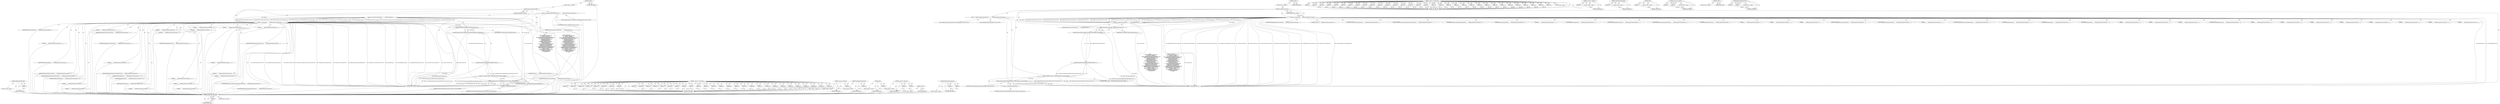 digraph "WKPageSetPageLoaderClient" {
vulnerable_131 [label=<(METHOD,WEBKIT_WEB_VIEW_BASE)>];
vulnerable_132 [label=<(PARAM,p1)>];
vulnerable_133 [label=<(BLOCK,&lt;empty&gt;,&lt;empty&gt;)>];
vulnerable_134 [label=<(METHOD_RETURN,ANY)>];
vulnerable_6 [label=<(METHOD,&lt;global&gt;)<SUB>1</SUB>>];
vulnerable_7 [label=<(BLOCK,&lt;empty&gt;,&lt;empty&gt;)<SUB>1</SUB>>];
vulnerable_8 [label=<(METHOD,attachLoaderClientToView)<SUB>1</SUB>>];
vulnerable_9 [label=<(PARAM,WebKitWebView* webView)<SUB>1</SUB>>];
vulnerable_10 [label=<(BLOCK,{
    WKPageLoaderClient wkLoaderClient = {
   ...,{
    WKPageLoaderClient wkLoaderClient = {
   ...)<SUB>2</SUB>>];
vulnerable_11 [label="<(LOCAL,WKPageLoaderClient wkLoaderClient: WKPageLoaderClient)<SUB>3</SUB>>"];
vulnerable_12 [label=<(&lt;operator&gt;.assignment,wkLoaderClient = {
        kWKPageLoaderClientC...)<SUB>3</SUB>>];
vulnerable_13 [label=<(IDENTIFIER,wkLoaderClient,wkLoaderClient = {
        kWKPageLoaderClientC...)<SUB>3</SUB>>];
vulnerable_14 [label=<(&lt;operator&gt;.arrayInitializer,{
        kWKPageLoaderClientCurrentVersion,
  ...)<SUB>3</SUB>>];
vulnerable_15 [label=<(IDENTIFIER,kWKPageLoaderClientCurrentVersion,{
        kWKPageLoaderClientCurrentVersion,
  ...)<SUB>4</SUB>>];
vulnerable_16 [label=<(IDENTIFIER,webView,{
        kWKPageLoaderClientCurrentVersion,
  ...)<SUB>5</SUB>>];
vulnerable_17 [label=<(IDENTIFIER,didStartProvisionalLoadForFrame,{
        kWKPageLoaderClientCurrentVersion,
  ...)<SUB>6</SUB>>];
vulnerable_18 [label=<(IDENTIFIER,didReceiveServerRedirectForProvisionalLoadForFrame,{
        kWKPageLoaderClientCurrentVersion,
  ...)<SUB>7</SUB>>];
vulnerable_19 [label=<(IDENTIFIER,didFailProvisionalLoadWithErrorForFrame,{
        kWKPageLoaderClientCurrentVersion,
  ...)<SUB>8</SUB>>];
vulnerable_20 [label=<(IDENTIFIER,didCommitLoadForFrame,{
        kWKPageLoaderClientCurrentVersion,
  ...)<SUB>9</SUB>>];
vulnerable_21 [label=<(LITERAL,0,{
        kWKPageLoaderClientCurrentVersion,
  ...)<SUB>10</SUB>>];
vulnerable_22 [label=<(IDENTIFIER,didFinishLoadForFrame,{
        kWKPageLoaderClientCurrentVersion,
  ...)<SUB>11</SUB>>];
vulnerable_23 [label=<(IDENTIFIER,didFailLoadWithErrorForFrame,{
        kWKPageLoaderClientCurrentVersion,
  ...)<SUB>12</SUB>>];
vulnerable_24 [label=<(IDENTIFIER,didSameDocumentNavigationForFrame,{
        kWKPageLoaderClientCurrentVersion,
  ...)<SUB>13</SUB>>];
vulnerable_25 [label=<(IDENTIFIER,didReceiveTitleForFrame,{
        kWKPageLoaderClientCurrentVersion,
  ...)<SUB>14</SUB>>];
vulnerable_26 [label=<(LITERAL,0,{
        kWKPageLoaderClientCurrentVersion,
  ...)<SUB>15</SUB>>];
vulnerable_27 [label=<(LITERAL,0,{
        kWKPageLoaderClientCurrentVersion,
  ...)<SUB>16</SUB>>];
vulnerable_28 [label=<(LITERAL,0,{
        kWKPageLoaderClientCurrentVersion,
  ...)<SUB>17</SUB>>];
vulnerable_29 [label=<(IDENTIFIER,didDisplayInsecureContentForFrame,{
        kWKPageLoaderClientCurrentVersion,
  ...)<SUB>18</SUB>>];
vulnerable_30 [label=<(IDENTIFIER,didRunInsecureContentForFrame,{
        kWKPageLoaderClientCurrentVersion,
  ...)<SUB>19</SUB>>];
vulnerable_31 [label=<(LITERAL,0,{
        kWKPageLoaderClientCurrentVersion,
  ...)<SUB>20</SUB>>];
vulnerable_32 [label=<(IDENTIFIER,didReceiveAuthenticationChallengeInFrame,{
        kWKPageLoaderClientCurrentVersion,
  ...)<SUB>21</SUB>>];
vulnerable_33 [label=<(IDENTIFIER,didChangeProgress,{
        kWKPageLoaderClientCurrentVersion,
  ...)<SUB>22</SUB>>];
vulnerable_34 [label=<(IDENTIFIER,didChangeProgress,{
        kWKPageLoaderClientCurrentVersion,
  ...)<SUB>23</SUB>>];
vulnerable_35 [label=<(IDENTIFIER,didChangeProgress,{
        kWKPageLoaderClientCurrentVersion,
  ...)<SUB>24</SUB>>];
vulnerable_36 [label=<(LITERAL,0,{
        kWKPageLoaderClientCurrentVersion,
  ...)<SUB>25</SUB>>];
vulnerable_37 [label=<(LITERAL,0,{
        kWKPageLoaderClientCurrentVersion,
  ...)<SUB>26</SUB>>];
vulnerable_38 [label=<(LITERAL,0,{
        kWKPageLoaderClientCurrentVersion,
  ...)<SUB>27</SUB>>];
vulnerable_39 [label=<(IDENTIFIER,didChangeBackForwardList,{
        kWKPageLoaderClientCurrentVersion,
  ...)<SUB>28</SUB>>];
vulnerable_40 [label=<(LITERAL,0,{
        kWKPageLoaderClientCurrentVersion,
  ...)<SUB>29</SUB>>];
vulnerable_41 [label=<(LITERAL,0,{
        kWKPageLoaderClientCurrentVersion,
  ...)<SUB>30</SUB>>];
vulnerable_42 [label=<(LITERAL,0,{
        kWKPageLoaderClientCurrentVersion,
  ...)<SUB>31</SUB>>];
vulnerable_43 [label=<(LITERAL,0,{
        kWKPageLoaderClientCurrentVersion,
  ...)<SUB>32</SUB>>];
vulnerable_44 [label=<(LITERAL,0,{
        kWKPageLoaderClientCurrentVersion,
  ...)<SUB>33</SUB>>];
vulnerable_45 [label=<(LITERAL,0,{
        kWKPageLoaderClientCurrentVersion,
  ...)<SUB>34</SUB>>];
vulnerable_46 [label=<(LITERAL,0,{
        kWKPageLoaderClientCurrentVersion,
  ...)<SUB>35</SUB>>];
vulnerable_47 [label=<(LITERAL,0,{
        kWKPageLoaderClientCurrentVersion,
  ...)<SUB>36</SUB>>];
vulnerable_48 [label="<(LOCAL,WKPageRef wkPage: WKPageRef)<SUB>38</SUB>>"];
vulnerable_49 [label=<(&lt;operator&gt;.assignment,wkPage = toAPI(webkitWebViewBaseGetPage(WEBKIT_...)<SUB>38</SUB>>];
vulnerable_50 [label=<(IDENTIFIER,wkPage,wkPage = toAPI(webkitWebViewBaseGetPage(WEBKIT_...)<SUB>38</SUB>>];
vulnerable_51 [label=<(toAPI,toAPI(webkitWebViewBaseGetPage(WEBKIT_WEB_VIEW_...)<SUB>38</SUB>>];
vulnerable_52 [label=<(webkitWebViewBaseGetPage,webkitWebViewBaseGetPage(WEBKIT_WEB_VIEW_BASE(w...)<SUB>38</SUB>>];
vulnerable_53 [label=<(WEBKIT_WEB_VIEW_BASE,WEBKIT_WEB_VIEW_BASE(webView))<SUB>38</SUB>>];
vulnerable_54 [label=<(IDENTIFIER,webView,WEBKIT_WEB_VIEW_BASE(webView))<SUB>38</SUB>>];
vulnerable_55 [label=<(WKPageSetPageLoaderClient,WKPageSetPageLoaderClient(wkPage, &amp;wkLoaderClient))<SUB>39</SUB>>];
vulnerable_56 [label=<(IDENTIFIER,wkPage,WKPageSetPageLoaderClient(wkPage, &amp;wkLoaderClient))<SUB>39</SUB>>];
vulnerable_57 [label=<(&lt;operator&gt;.addressOf,&amp;wkLoaderClient)<SUB>39</SUB>>];
vulnerable_58 [label=<(IDENTIFIER,wkLoaderClient,WKPageSetPageLoaderClient(wkPage, &amp;wkLoaderClient))<SUB>39</SUB>>];
vulnerable_59 [label=<(METHOD_RETURN,void)<SUB>1</SUB>>];
vulnerable_61 [label=<(METHOD_RETURN,ANY)<SUB>1</SUB>>];
vulnerable_87 [label=<(METHOD,&lt;operator&gt;.arrayInitializer)>];
vulnerable_88 [label=<(PARAM,p1)>];
vulnerable_89 [label=<(PARAM,p2)>];
vulnerable_90 [label=<(PARAM,p3)>];
vulnerable_91 [label=<(PARAM,p4)>];
vulnerable_92 [label=<(PARAM,p5)>];
vulnerable_93 [label=<(PARAM,p6)>];
vulnerable_94 [label=<(PARAM,p7)>];
vulnerable_95 [label=<(PARAM,p8)>];
vulnerable_96 [label=<(PARAM,p9)>];
vulnerable_97 [label=<(PARAM,p10)>];
vulnerable_98 [label=<(PARAM,p11)>];
vulnerable_99 [label=<(PARAM,p12)>];
vulnerable_100 [label=<(PARAM,p13)>];
vulnerable_101 [label=<(PARAM,p14)>];
vulnerable_102 [label=<(PARAM,p15)>];
vulnerable_103 [label=<(PARAM,p16)>];
vulnerable_104 [label=<(PARAM,p17)>];
vulnerable_105 [label=<(PARAM,p18)>];
vulnerable_106 [label=<(PARAM,p19)>];
vulnerable_107 [label=<(PARAM,p20)>];
vulnerable_108 [label=<(PARAM,p21)>];
vulnerable_109 [label=<(PARAM,p22)>];
vulnerable_110 [label=<(PARAM,p23)>];
vulnerable_111 [label=<(PARAM,p24)>];
vulnerable_112 [label=<(PARAM,p25)>];
vulnerable_113 [label=<(PARAM,p26)>];
vulnerable_114 [label=<(PARAM,p27)>];
vulnerable_115 [label=<(PARAM,p28)>];
vulnerable_116 [label=<(PARAM,p29)>];
vulnerable_117 [label=<(PARAM,p30)>];
vulnerable_118 [label=<(PARAM,p31)>];
vulnerable_119 [label=<(PARAM,p32)>];
vulnerable_120 [label=<(PARAM,p33)>];
vulnerable_121 [label=<(BLOCK,&lt;empty&gt;,&lt;empty&gt;)>];
vulnerable_122 [label=<(METHOD_RETURN,ANY)>];
vulnerable_140 [label=<(METHOD,&lt;operator&gt;.addressOf)>];
vulnerable_141 [label=<(PARAM,p1)>];
vulnerable_142 [label=<(BLOCK,&lt;empty&gt;,&lt;empty&gt;)>];
vulnerable_143 [label=<(METHOD_RETURN,ANY)>];
vulnerable_127 [label=<(METHOD,webkitWebViewBaseGetPage)>];
vulnerable_128 [label=<(PARAM,p1)>];
vulnerable_129 [label=<(BLOCK,&lt;empty&gt;,&lt;empty&gt;)>];
vulnerable_130 [label=<(METHOD_RETURN,ANY)>];
vulnerable_123 [label=<(METHOD,toAPI)>];
vulnerable_124 [label=<(PARAM,p1)>];
vulnerable_125 [label=<(BLOCK,&lt;empty&gt;,&lt;empty&gt;)>];
vulnerable_126 [label=<(METHOD_RETURN,ANY)>];
vulnerable_82 [label=<(METHOD,&lt;operator&gt;.assignment)>];
vulnerable_83 [label=<(PARAM,p1)>];
vulnerable_84 [label=<(PARAM,p2)>];
vulnerable_85 [label=<(BLOCK,&lt;empty&gt;,&lt;empty&gt;)>];
vulnerable_86 [label=<(METHOD_RETURN,ANY)>];
vulnerable_76 [label=<(METHOD,&lt;global&gt;)<SUB>1</SUB>>];
vulnerable_77 [label=<(BLOCK,&lt;empty&gt;,&lt;empty&gt;)>];
vulnerable_78 [label=<(METHOD_RETURN,ANY)>];
vulnerable_135 [label=<(METHOD,WKPageSetPageLoaderClient)>];
vulnerable_136 [label=<(PARAM,p1)>];
vulnerable_137 [label=<(PARAM,p2)>];
vulnerable_138 [label=<(BLOCK,&lt;empty&gt;,&lt;empty&gt;)>];
vulnerable_139 [label=<(METHOD_RETURN,ANY)>];
fixed_135 [label=<(METHOD,WEBKIT_WEB_VIEW_BASE)>];
fixed_136 [label=<(PARAM,p1)>];
fixed_137 [label=<(BLOCK,&lt;empty&gt;,&lt;empty&gt;)>];
fixed_138 [label=<(METHOD_RETURN,ANY)>];
fixed_6 [label=<(METHOD,&lt;global&gt;)<SUB>1</SUB>>];
fixed_7 [label=<(BLOCK,&lt;empty&gt;,&lt;empty&gt;)<SUB>1</SUB>>];
fixed_8 [label=<(METHOD,attachLoaderClientToView)<SUB>1</SUB>>];
fixed_9 [label=<(PARAM,WebKitWebView* webView)<SUB>1</SUB>>];
fixed_10 [label=<(BLOCK,{
    WKPageLoaderClient wkLoaderClient = {
   ...,{
    WKPageLoaderClient wkLoaderClient = {
   ...)<SUB>2</SUB>>];
fixed_11 [label="<(LOCAL,WKPageLoaderClient wkLoaderClient: WKPageLoaderClient)<SUB>3</SUB>>"];
fixed_12 [label=<(&lt;operator&gt;.assignment,wkLoaderClient = {
        kWKPageLoaderClientC...)<SUB>3</SUB>>];
fixed_13 [label=<(IDENTIFIER,wkLoaderClient,wkLoaderClient = {
        kWKPageLoaderClientC...)<SUB>3</SUB>>];
fixed_14 [label=<(&lt;operator&gt;.arrayInitializer,{
        kWKPageLoaderClientCurrentVersion,
  ...)<SUB>3</SUB>>];
fixed_15 [label=<(IDENTIFIER,kWKPageLoaderClientCurrentVersion,{
        kWKPageLoaderClientCurrentVersion,
  ...)<SUB>4</SUB>>];
fixed_16 [label=<(IDENTIFIER,webView,{
        kWKPageLoaderClientCurrentVersion,
  ...)<SUB>5</SUB>>];
fixed_17 [label=<(IDENTIFIER,didStartProvisionalLoadForFrame,{
        kWKPageLoaderClientCurrentVersion,
  ...)<SUB>6</SUB>>];
fixed_18 [label=<(IDENTIFIER,didReceiveServerRedirectForProvisionalLoadForFrame,{
        kWKPageLoaderClientCurrentVersion,
  ...)<SUB>7</SUB>>];
fixed_19 [label=<(IDENTIFIER,didFailProvisionalLoadWithErrorForFrame,{
        kWKPageLoaderClientCurrentVersion,
  ...)<SUB>8</SUB>>];
fixed_20 [label=<(IDENTIFIER,didCommitLoadForFrame,{
        kWKPageLoaderClientCurrentVersion,
  ...)<SUB>9</SUB>>];
fixed_21 [label=<(LITERAL,0,{
        kWKPageLoaderClientCurrentVersion,
  ...)<SUB>10</SUB>>];
fixed_22 [label=<(IDENTIFIER,didFinishLoadForFrame,{
        kWKPageLoaderClientCurrentVersion,
  ...)<SUB>11</SUB>>];
fixed_23 [label=<(IDENTIFIER,didFailLoadWithErrorForFrame,{
        kWKPageLoaderClientCurrentVersion,
  ...)<SUB>12</SUB>>];
fixed_24 [label=<(IDENTIFIER,didSameDocumentNavigationForFrame,{
        kWKPageLoaderClientCurrentVersion,
  ...)<SUB>13</SUB>>];
fixed_25 [label=<(IDENTIFIER,didReceiveTitleForFrame,{
        kWKPageLoaderClientCurrentVersion,
  ...)<SUB>14</SUB>>];
fixed_26 [label=<(LITERAL,0,{
        kWKPageLoaderClientCurrentVersion,
  ...)<SUB>15</SUB>>];
fixed_27 [label=<(LITERAL,0,{
        kWKPageLoaderClientCurrentVersion,
  ...)<SUB>16</SUB>>];
fixed_28 [label=<(LITERAL,0,{
        kWKPageLoaderClientCurrentVersion,
  ...)<SUB>17</SUB>>];
fixed_29 [label=<(IDENTIFIER,didDisplayInsecureContentForFrame,{
        kWKPageLoaderClientCurrentVersion,
  ...)<SUB>18</SUB>>];
fixed_30 [label=<(IDENTIFIER,didRunInsecureContentForFrame,{
        kWKPageLoaderClientCurrentVersion,
  ...)<SUB>19</SUB>>];
fixed_31 [label=<(LITERAL,0,{
        kWKPageLoaderClientCurrentVersion,
  ...)<SUB>20</SUB>>];
fixed_32 [label=<(IDENTIFIER,didReceiveAuthenticationChallengeInFrame,{
        kWKPageLoaderClientCurrentVersion,
  ...)<SUB>21</SUB>>];
fixed_33 [label=<(IDENTIFIER,didChangeProgress,{
        kWKPageLoaderClientCurrentVersion,
  ...)<SUB>22</SUB>>];
fixed_34 [label=<(IDENTIFIER,didChangeProgress,{
        kWKPageLoaderClientCurrentVersion,
  ...)<SUB>23</SUB>>];
fixed_35 [label=<(IDENTIFIER,didChangeProgress,{
        kWKPageLoaderClientCurrentVersion,
  ...)<SUB>24</SUB>>];
fixed_36 [label=<(LITERAL,0,{
        kWKPageLoaderClientCurrentVersion,
  ...)<SUB>25</SUB>>];
fixed_37 [label=<(LITERAL,0,{
        kWKPageLoaderClientCurrentVersion,
  ...)<SUB>26</SUB>>];
fixed_38 [label=<(LITERAL,0,{
        kWKPageLoaderClientCurrentVersion,
  ...)<SUB>27</SUB>>];
fixed_39 [label=<(IDENTIFIER,didChangeBackForwardList,{
        kWKPageLoaderClientCurrentVersion,
  ...)<SUB>28</SUB>>];
fixed_40 [label=<(LITERAL,0,{
        kWKPageLoaderClientCurrentVersion,
  ...)<SUB>29</SUB>>];
fixed_41 [label=<(LITERAL,0,{
        kWKPageLoaderClientCurrentVersion,
  ...)<SUB>30</SUB>>];
fixed_42 [label=<(LITERAL,0,{
        kWKPageLoaderClientCurrentVersion,
  ...)<SUB>31</SUB>>];
fixed_43 [label=<(LITERAL,0,{
        kWKPageLoaderClientCurrentVersion,
  ...)<SUB>32</SUB>>];
fixed_44 [label=<(LITERAL,0,{
        kWKPageLoaderClientCurrentVersion,
  ...)<SUB>33</SUB>>];
fixed_45 [label=<(LITERAL,0,{
        kWKPageLoaderClientCurrentVersion,
  ...)<SUB>34</SUB>>];
fixed_46 [label=<(LITERAL,0,{
        kWKPageLoaderClientCurrentVersion,
  ...)<SUB>35</SUB>>];
fixed_47 [label=<(LITERAL,0,{
        kWKPageLoaderClientCurrentVersion,
  ...)<SUB>36</SUB>>];
fixed_48 [label=<(LITERAL,0,{
        kWKPageLoaderClientCurrentVersion,
  ...)<SUB>37</SUB>>];
fixed_49 [label=<(LITERAL,0,{
        kWKPageLoaderClientCurrentVersion,
  ...)<SUB>38</SUB>>];
fixed_50 [label="<(LOCAL,WKPageRef wkPage: WKPageRef)<SUB>40</SUB>>"];
fixed_51 [label=<(&lt;operator&gt;.assignment,wkPage = toAPI(webkitWebViewBaseGetPage(WEBKIT_...)<SUB>40</SUB>>];
fixed_52 [label=<(IDENTIFIER,wkPage,wkPage = toAPI(webkitWebViewBaseGetPage(WEBKIT_...)<SUB>40</SUB>>];
fixed_53 [label=<(toAPI,toAPI(webkitWebViewBaseGetPage(WEBKIT_WEB_VIEW_...)<SUB>40</SUB>>];
fixed_54 [label=<(webkitWebViewBaseGetPage,webkitWebViewBaseGetPage(WEBKIT_WEB_VIEW_BASE(w...)<SUB>40</SUB>>];
fixed_55 [label=<(WEBKIT_WEB_VIEW_BASE,WEBKIT_WEB_VIEW_BASE(webView))<SUB>40</SUB>>];
fixed_56 [label=<(IDENTIFIER,webView,WEBKIT_WEB_VIEW_BASE(webView))<SUB>40</SUB>>];
fixed_57 [label=<(WKPageSetPageLoaderClient,WKPageSetPageLoaderClient(wkPage, &amp;wkLoaderClient))<SUB>41</SUB>>];
fixed_58 [label=<(IDENTIFIER,wkPage,WKPageSetPageLoaderClient(wkPage, &amp;wkLoaderClient))<SUB>41</SUB>>];
fixed_59 [label=<(&lt;operator&gt;.addressOf,&amp;wkLoaderClient)<SUB>41</SUB>>];
fixed_60 [label=<(IDENTIFIER,wkLoaderClient,WKPageSetPageLoaderClient(wkPage, &amp;wkLoaderClient))<SUB>41</SUB>>];
fixed_61 [label=<(METHOD_RETURN,void)<SUB>1</SUB>>];
fixed_63 [label=<(METHOD_RETURN,ANY)<SUB>1</SUB>>];
fixed_89 [label=<(METHOD,&lt;operator&gt;.arrayInitializer)>];
fixed_90 [label=<(PARAM,p1)>];
fixed_91 [label=<(PARAM,p2)>];
fixed_92 [label=<(PARAM,p3)>];
fixed_93 [label=<(PARAM,p4)>];
fixed_94 [label=<(PARAM,p5)>];
fixed_95 [label=<(PARAM,p6)>];
fixed_96 [label=<(PARAM,p7)>];
fixed_97 [label=<(PARAM,p8)>];
fixed_98 [label=<(PARAM,p9)>];
fixed_99 [label=<(PARAM,p10)>];
fixed_100 [label=<(PARAM,p11)>];
fixed_101 [label=<(PARAM,p12)>];
fixed_102 [label=<(PARAM,p13)>];
fixed_103 [label=<(PARAM,p14)>];
fixed_104 [label=<(PARAM,p15)>];
fixed_105 [label=<(PARAM,p16)>];
fixed_106 [label=<(PARAM,p17)>];
fixed_107 [label=<(PARAM,p18)>];
fixed_108 [label=<(PARAM,p19)>];
fixed_109 [label=<(PARAM,p20)>];
fixed_110 [label=<(PARAM,p21)>];
fixed_111 [label=<(PARAM,p22)>];
fixed_112 [label=<(PARAM,p23)>];
fixed_113 [label=<(PARAM,p24)>];
fixed_114 [label=<(PARAM,p25)>];
fixed_115 [label=<(PARAM,p26)>];
fixed_116 [label=<(PARAM,p27)>];
fixed_117 [label=<(PARAM,p28)>];
fixed_118 [label=<(PARAM,p29)>];
fixed_119 [label=<(PARAM,p30)>];
fixed_120 [label=<(PARAM,p31)>];
fixed_121 [label=<(PARAM,p32)>];
fixed_122 [label=<(PARAM,p33)>];
fixed_123 [label=<(PARAM,p34)>];
fixed_124 [label=<(PARAM,p35)>];
fixed_125 [label=<(BLOCK,&lt;empty&gt;,&lt;empty&gt;)>];
fixed_126 [label=<(METHOD_RETURN,ANY)>];
fixed_144 [label=<(METHOD,&lt;operator&gt;.addressOf)>];
fixed_145 [label=<(PARAM,p1)>];
fixed_146 [label=<(BLOCK,&lt;empty&gt;,&lt;empty&gt;)>];
fixed_147 [label=<(METHOD_RETURN,ANY)>];
fixed_131 [label=<(METHOD,webkitWebViewBaseGetPage)>];
fixed_132 [label=<(PARAM,p1)>];
fixed_133 [label=<(BLOCK,&lt;empty&gt;,&lt;empty&gt;)>];
fixed_134 [label=<(METHOD_RETURN,ANY)>];
fixed_127 [label=<(METHOD,toAPI)>];
fixed_128 [label=<(PARAM,p1)>];
fixed_129 [label=<(BLOCK,&lt;empty&gt;,&lt;empty&gt;)>];
fixed_130 [label=<(METHOD_RETURN,ANY)>];
fixed_84 [label=<(METHOD,&lt;operator&gt;.assignment)>];
fixed_85 [label=<(PARAM,p1)>];
fixed_86 [label=<(PARAM,p2)>];
fixed_87 [label=<(BLOCK,&lt;empty&gt;,&lt;empty&gt;)>];
fixed_88 [label=<(METHOD_RETURN,ANY)>];
fixed_78 [label=<(METHOD,&lt;global&gt;)<SUB>1</SUB>>];
fixed_79 [label=<(BLOCK,&lt;empty&gt;,&lt;empty&gt;)>];
fixed_80 [label=<(METHOD_RETURN,ANY)>];
fixed_139 [label=<(METHOD,WKPageSetPageLoaderClient)>];
fixed_140 [label=<(PARAM,p1)>];
fixed_141 [label=<(PARAM,p2)>];
fixed_142 [label=<(BLOCK,&lt;empty&gt;,&lt;empty&gt;)>];
fixed_143 [label=<(METHOD_RETURN,ANY)>];
vulnerable_131 -> vulnerable_132  [key=0, label="AST: "];
vulnerable_131 -> vulnerable_132  [key=1, label="DDG: "];
vulnerable_131 -> vulnerable_133  [key=0, label="AST: "];
vulnerable_131 -> vulnerable_134  [key=0, label="AST: "];
vulnerable_131 -> vulnerable_134  [key=1, label="CFG: "];
vulnerable_132 -> vulnerable_134  [key=0, label="DDG: p1"];
vulnerable_6 -> vulnerable_7  [key=0, label="AST: "];
vulnerable_6 -> vulnerable_61  [key=0, label="AST: "];
vulnerable_6 -> vulnerable_61  [key=1, label="CFG: "];
vulnerable_7 -> vulnerable_8  [key=0, label="AST: "];
vulnerable_8 -> vulnerable_9  [key=0, label="AST: "];
vulnerable_8 -> vulnerable_9  [key=1, label="DDG: "];
vulnerable_8 -> vulnerable_10  [key=0, label="AST: "];
vulnerable_8 -> vulnerable_59  [key=0, label="AST: "];
vulnerable_8 -> vulnerable_14  [key=0, label="CFG: "];
vulnerable_8 -> vulnerable_14  [key=1, label="DDG: "];
vulnerable_8 -> vulnerable_55  [key=0, label="DDG: "];
vulnerable_8 -> vulnerable_53  [key=0, label="DDG: "];
vulnerable_9 -> vulnerable_14  [key=0, label="DDG: webView"];
vulnerable_10 -> vulnerable_11  [key=0, label="AST: "];
vulnerable_10 -> vulnerable_12  [key=0, label="AST: "];
vulnerable_10 -> vulnerable_48  [key=0, label="AST: "];
vulnerable_10 -> vulnerable_49  [key=0, label="AST: "];
vulnerable_10 -> vulnerable_55  [key=0, label="AST: "];
vulnerable_12 -> vulnerable_13  [key=0, label="AST: "];
vulnerable_12 -> vulnerable_14  [key=0, label="AST: "];
vulnerable_12 -> vulnerable_53  [key=0, label="CFG: "];
vulnerable_12 -> vulnerable_59  [key=0, label="DDG: wkLoaderClient"];
vulnerable_12 -> vulnerable_59  [key=1, label="DDG: {
        kWKPageLoaderClientCurrentVersion,
        webView, // clientInfo
        didStartProvisionalLoadForFrame,
        didReceiveServerRedirectForProvisionalLoadForFrame,
        didFailProvisionalLoadWithErrorForFrame,
        didCommitLoadForFrame,
        0, // didFinishDocumentLoadForFrame
        didFinishLoadForFrame,
        didFailLoadWithErrorForFrame,
        didSameDocumentNavigationForFrame,
        didReceiveTitleForFrame,
        0, // didFirstLayoutForFrame
        0, // didFirstVisuallyNonEmptyLayoutForFrame
        0, // didRemoveFrameFromHierarchy
        didDisplayInsecureContentForFrame,
        didRunInsecureContentForFrame,
        0, // canAuthenticateAgainstProtectionSpaceInFrame
        didReceiveAuthenticationChallengeInFrame,
        didChangeProgress, // didStartProgress
        didChangeProgress,
        didChangeProgress, // didFinishProgress
        0, // didBecomeUnresponsive
        0, // didBecomeResponsive
        0, // processDidCrash
      ..."];
vulnerable_12 -> vulnerable_59  [key=2, label="DDG: wkLoaderClient = {
        kWKPageLoaderClientCurrentVersion,
        webView, // clientInfo
        didStartProvisionalLoadForFrame,
        didReceiveServerRedirectForProvisionalLoadForFrame,
        didFailProvisionalLoadWithErrorForFrame,
        didCommitLoadForFrame,
        0, // didFinishDocumentLoadForFrame
        didFinishLoadForFrame,
        didFailLoadWithErrorForFrame,
        didSameDocumentNavigationForFrame,
        didReceiveTitleForFrame,
        0, // didFirstLayoutForFrame
        0, // didFirstVisuallyNonEmptyLayoutForFrame
        0, // didRemoveFrameFromHierarchy
        didDisplayInsecureContentForFrame,
        didRunInsecureContentForFrame,
        0, // canAuthenticateAgainstProtectionSpaceInFrame
        didReceiveAuthenticationChallengeInFrame,
        didChangeProgress, // didStartProgress
        didChangeProgress,
        didChangeProgress, // didFinishProgress
        0, // didBecomeUnresponsive
        0, // didBecomeResponsive
        0, // proce..."];
vulnerable_12 -> vulnerable_55  [key=0, label="DDG: wkLoaderClient"];
vulnerable_14 -> vulnerable_15  [key=0, label="AST: "];
vulnerable_14 -> vulnerable_16  [key=0, label="AST: "];
vulnerable_14 -> vulnerable_17  [key=0, label="AST: "];
vulnerable_14 -> vulnerable_18  [key=0, label="AST: "];
vulnerable_14 -> vulnerable_19  [key=0, label="AST: "];
vulnerable_14 -> vulnerable_20  [key=0, label="AST: "];
vulnerable_14 -> vulnerable_21  [key=0, label="AST: "];
vulnerable_14 -> vulnerable_22  [key=0, label="AST: "];
vulnerable_14 -> vulnerable_23  [key=0, label="AST: "];
vulnerable_14 -> vulnerable_24  [key=0, label="AST: "];
vulnerable_14 -> vulnerable_25  [key=0, label="AST: "];
vulnerable_14 -> vulnerable_26  [key=0, label="AST: "];
vulnerable_14 -> vulnerable_27  [key=0, label="AST: "];
vulnerable_14 -> vulnerable_28  [key=0, label="AST: "];
vulnerable_14 -> vulnerable_29  [key=0, label="AST: "];
vulnerable_14 -> vulnerable_30  [key=0, label="AST: "];
vulnerable_14 -> vulnerable_31  [key=0, label="AST: "];
vulnerable_14 -> vulnerable_32  [key=0, label="AST: "];
vulnerable_14 -> vulnerable_33  [key=0, label="AST: "];
vulnerable_14 -> vulnerable_34  [key=0, label="AST: "];
vulnerable_14 -> vulnerable_35  [key=0, label="AST: "];
vulnerable_14 -> vulnerable_36  [key=0, label="AST: "];
vulnerable_14 -> vulnerable_37  [key=0, label="AST: "];
vulnerable_14 -> vulnerable_38  [key=0, label="AST: "];
vulnerable_14 -> vulnerable_39  [key=0, label="AST: "];
vulnerable_14 -> vulnerable_40  [key=0, label="AST: "];
vulnerable_14 -> vulnerable_41  [key=0, label="AST: "];
vulnerable_14 -> vulnerable_42  [key=0, label="AST: "];
vulnerable_14 -> vulnerable_43  [key=0, label="AST: "];
vulnerable_14 -> vulnerable_44  [key=0, label="AST: "];
vulnerable_14 -> vulnerable_45  [key=0, label="AST: "];
vulnerable_14 -> vulnerable_46  [key=0, label="AST: "];
vulnerable_14 -> vulnerable_47  [key=0, label="AST: "];
vulnerable_14 -> vulnerable_12  [key=0, label="CFG: "];
vulnerable_14 -> vulnerable_12  [key=1, label="DDG: didStartProvisionalLoadForFrame"];
vulnerable_14 -> vulnerable_12  [key=2, label="DDG: didCommitLoadForFrame"];
vulnerable_14 -> vulnerable_12  [key=3, label="DDG: 0"];
vulnerable_14 -> vulnerable_12  [key=4, label="DDG: didChangeBackForwardList"];
vulnerable_14 -> vulnerable_12  [key=5, label="DDG: kWKPageLoaderClientCurrentVersion"];
vulnerable_14 -> vulnerable_12  [key=6, label="DDG: didReceiveServerRedirectForProvisionalLoadForFrame"];
vulnerable_14 -> vulnerable_12  [key=7, label="DDG: didFailLoadWithErrorForFrame"];
vulnerable_14 -> vulnerable_12  [key=8, label="DDG: didChangeProgress"];
vulnerable_14 -> vulnerable_12  [key=9, label="DDG: didRunInsecureContentForFrame"];
vulnerable_14 -> vulnerable_12  [key=10, label="DDG: didFinishLoadForFrame"];
vulnerable_14 -> vulnerable_12  [key=11, label="DDG: webView"];
vulnerable_14 -> vulnerable_12  [key=12, label="DDG: didFailProvisionalLoadWithErrorForFrame"];
vulnerable_14 -> vulnerable_12  [key=13, label="DDG: didSameDocumentNavigationForFrame"];
vulnerable_14 -> vulnerable_12  [key=14, label="DDG: didReceiveAuthenticationChallengeInFrame"];
vulnerable_14 -> vulnerable_12  [key=15, label="DDG: didReceiveTitleForFrame"];
vulnerable_14 -> vulnerable_12  [key=16, label="DDG: didDisplayInsecureContentForFrame"];
vulnerable_14 -> vulnerable_59  [key=0, label="DDG: kWKPageLoaderClientCurrentVersion"];
vulnerable_14 -> vulnerable_59  [key=1, label="DDG: didStartProvisionalLoadForFrame"];
vulnerable_14 -> vulnerable_59  [key=2, label="DDG: didReceiveServerRedirectForProvisionalLoadForFrame"];
vulnerable_14 -> vulnerable_59  [key=3, label="DDG: didFailProvisionalLoadWithErrorForFrame"];
vulnerable_14 -> vulnerable_59  [key=4, label="DDG: didCommitLoadForFrame"];
vulnerable_14 -> vulnerable_59  [key=5, label="DDG: didFinishLoadForFrame"];
vulnerable_14 -> vulnerable_59  [key=6, label="DDG: didFailLoadWithErrorForFrame"];
vulnerable_14 -> vulnerable_59  [key=7, label="DDG: didSameDocumentNavigationForFrame"];
vulnerable_14 -> vulnerable_59  [key=8, label="DDG: didReceiveTitleForFrame"];
vulnerable_14 -> vulnerable_59  [key=9, label="DDG: didDisplayInsecureContentForFrame"];
vulnerable_14 -> vulnerable_59  [key=10, label="DDG: didRunInsecureContentForFrame"];
vulnerable_14 -> vulnerable_59  [key=11, label="DDG: didReceiveAuthenticationChallengeInFrame"];
vulnerable_14 -> vulnerable_59  [key=12, label="DDG: didChangeProgress"];
vulnerable_14 -> vulnerable_59  [key=13, label="DDG: didChangeBackForwardList"];
vulnerable_14 -> vulnerable_53  [key=0, label="DDG: webView"];
vulnerable_49 -> vulnerable_50  [key=0, label="AST: "];
vulnerable_49 -> vulnerable_51  [key=0, label="AST: "];
vulnerable_49 -> vulnerable_57  [key=0, label="CFG: "];
vulnerable_49 -> vulnerable_59  [key=0, label="DDG: toAPI(webkitWebViewBaseGetPage(WEBKIT_WEB_VIEW_BASE(webView)))"];
vulnerable_49 -> vulnerable_59  [key=1, label="DDG: wkPage = toAPI(webkitWebViewBaseGetPage(WEBKIT_WEB_VIEW_BASE(webView)))"];
vulnerable_49 -> vulnerable_55  [key=0, label="DDG: wkPage"];
vulnerable_51 -> vulnerable_52  [key=0, label="AST: "];
vulnerable_51 -> vulnerable_49  [key=0, label="CFG: "];
vulnerable_51 -> vulnerable_49  [key=1, label="DDG: webkitWebViewBaseGetPage(WEBKIT_WEB_VIEW_BASE(webView))"];
vulnerable_51 -> vulnerable_59  [key=0, label="DDG: webkitWebViewBaseGetPage(WEBKIT_WEB_VIEW_BASE(webView))"];
vulnerable_52 -> vulnerable_53  [key=0, label="AST: "];
vulnerable_52 -> vulnerable_51  [key=0, label="CFG: "];
vulnerable_52 -> vulnerable_51  [key=1, label="DDG: WEBKIT_WEB_VIEW_BASE(webView)"];
vulnerable_52 -> vulnerable_59  [key=0, label="DDG: WEBKIT_WEB_VIEW_BASE(webView)"];
vulnerable_53 -> vulnerable_54  [key=0, label="AST: "];
vulnerable_53 -> vulnerable_52  [key=0, label="CFG: "];
vulnerable_53 -> vulnerable_52  [key=1, label="DDG: webView"];
vulnerable_53 -> vulnerable_59  [key=0, label="DDG: webView"];
vulnerable_55 -> vulnerable_56  [key=0, label="AST: "];
vulnerable_55 -> vulnerable_57  [key=0, label="AST: "];
vulnerable_55 -> vulnerable_59  [key=0, label="CFG: "];
vulnerable_55 -> vulnerable_59  [key=1, label="DDG: wkPage"];
vulnerable_55 -> vulnerable_59  [key=2, label="DDG: &amp;wkLoaderClient"];
vulnerable_55 -> vulnerable_59  [key=3, label="DDG: WKPageSetPageLoaderClient(wkPage, &amp;wkLoaderClient)"];
vulnerable_57 -> vulnerable_58  [key=0, label="AST: "];
vulnerable_57 -> vulnerable_55  [key=0, label="CFG: "];
vulnerable_87 -> vulnerable_88  [key=0, label="AST: "];
vulnerable_87 -> vulnerable_88  [key=1, label="DDG: "];
vulnerable_87 -> vulnerable_121  [key=0, label="AST: "];
vulnerable_87 -> vulnerable_89  [key=0, label="AST: "];
vulnerable_87 -> vulnerable_89  [key=1, label="DDG: "];
vulnerable_87 -> vulnerable_122  [key=0, label="AST: "];
vulnerable_87 -> vulnerable_122  [key=1, label="CFG: "];
vulnerable_87 -> vulnerable_90  [key=0, label="AST: "];
vulnerable_87 -> vulnerable_90  [key=1, label="DDG: "];
vulnerable_87 -> vulnerable_91  [key=0, label="AST: "];
vulnerable_87 -> vulnerable_91  [key=1, label="DDG: "];
vulnerable_87 -> vulnerable_92  [key=0, label="AST: "];
vulnerable_87 -> vulnerable_92  [key=1, label="DDG: "];
vulnerable_87 -> vulnerable_93  [key=0, label="AST: "];
vulnerable_87 -> vulnerable_93  [key=1, label="DDG: "];
vulnerable_87 -> vulnerable_94  [key=0, label="AST: "];
vulnerable_87 -> vulnerable_94  [key=1, label="DDG: "];
vulnerable_87 -> vulnerable_95  [key=0, label="AST: "];
vulnerable_87 -> vulnerable_95  [key=1, label="DDG: "];
vulnerable_87 -> vulnerable_96  [key=0, label="AST: "];
vulnerable_87 -> vulnerable_96  [key=1, label="DDG: "];
vulnerable_87 -> vulnerable_97  [key=0, label="AST: "];
vulnerable_87 -> vulnerable_97  [key=1, label="DDG: "];
vulnerable_87 -> vulnerable_98  [key=0, label="AST: "];
vulnerable_87 -> vulnerable_98  [key=1, label="DDG: "];
vulnerable_87 -> vulnerable_99  [key=0, label="AST: "];
vulnerable_87 -> vulnerable_99  [key=1, label="DDG: "];
vulnerable_87 -> vulnerable_100  [key=0, label="AST: "];
vulnerable_87 -> vulnerable_100  [key=1, label="DDG: "];
vulnerable_87 -> vulnerable_101  [key=0, label="AST: "];
vulnerable_87 -> vulnerable_101  [key=1, label="DDG: "];
vulnerable_87 -> vulnerable_102  [key=0, label="AST: "];
vulnerable_87 -> vulnerable_102  [key=1, label="DDG: "];
vulnerable_87 -> vulnerable_103  [key=0, label="AST: "];
vulnerable_87 -> vulnerable_103  [key=1, label="DDG: "];
vulnerable_87 -> vulnerable_104  [key=0, label="AST: "];
vulnerable_87 -> vulnerable_104  [key=1, label="DDG: "];
vulnerable_87 -> vulnerable_105  [key=0, label="AST: "];
vulnerable_87 -> vulnerable_105  [key=1, label="DDG: "];
vulnerable_87 -> vulnerable_106  [key=0, label="AST: "];
vulnerable_87 -> vulnerable_106  [key=1, label="DDG: "];
vulnerable_87 -> vulnerable_107  [key=0, label="AST: "];
vulnerable_87 -> vulnerable_107  [key=1, label="DDG: "];
vulnerable_87 -> vulnerable_108  [key=0, label="AST: "];
vulnerable_87 -> vulnerable_108  [key=1, label="DDG: "];
vulnerable_87 -> vulnerable_109  [key=0, label="AST: "];
vulnerable_87 -> vulnerable_109  [key=1, label="DDG: "];
vulnerable_87 -> vulnerable_110  [key=0, label="AST: "];
vulnerable_87 -> vulnerable_110  [key=1, label="DDG: "];
vulnerable_87 -> vulnerable_111  [key=0, label="AST: "];
vulnerable_87 -> vulnerable_111  [key=1, label="DDG: "];
vulnerable_87 -> vulnerable_112  [key=0, label="AST: "];
vulnerable_87 -> vulnerable_112  [key=1, label="DDG: "];
vulnerable_87 -> vulnerable_113  [key=0, label="AST: "];
vulnerable_87 -> vulnerable_113  [key=1, label="DDG: "];
vulnerable_87 -> vulnerable_114  [key=0, label="AST: "];
vulnerable_87 -> vulnerable_114  [key=1, label="DDG: "];
vulnerable_87 -> vulnerable_115  [key=0, label="AST: "];
vulnerable_87 -> vulnerable_115  [key=1, label="DDG: "];
vulnerable_87 -> vulnerable_116  [key=0, label="AST: "];
vulnerable_87 -> vulnerable_116  [key=1, label="DDG: "];
vulnerable_87 -> vulnerable_117  [key=0, label="AST: "];
vulnerable_87 -> vulnerable_117  [key=1, label="DDG: "];
vulnerable_87 -> vulnerable_118  [key=0, label="AST: "];
vulnerable_87 -> vulnerable_118  [key=1, label="DDG: "];
vulnerable_87 -> vulnerable_119  [key=0, label="AST: "];
vulnerable_87 -> vulnerable_119  [key=1, label="DDG: "];
vulnerable_87 -> vulnerable_120  [key=0, label="AST: "];
vulnerable_87 -> vulnerable_120  [key=1, label="DDG: "];
vulnerable_88 -> vulnerable_122  [key=0, label="DDG: p1"];
vulnerable_89 -> vulnerable_122  [key=0, label="DDG: p2"];
vulnerable_90 -> vulnerable_122  [key=0, label="DDG: p3"];
vulnerable_91 -> vulnerable_122  [key=0, label="DDG: p4"];
vulnerable_92 -> vulnerable_122  [key=0, label="DDG: p5"];
vulnerable_93 -> vulnerable_122  [key=0, label="DDG: p6"];
vulnerable_94 -> vulnerable_122  [key=0, label="DDG: p7"];
vulnerable_95 -> vulnerable_122  [key=0, label="DDG: p8"];
vulnerable_96 -> vulnerable_122  [key=0, label="DDG: p9"];
vulnerable_97 -> vulnerable_122  [key=0, label="DDG: p10"];
vulnerable_98 -> vulnerable_122  [key=0, label="DDG: p11"];
vulnerable_99 -> vulnerable_122  [key=0, label="DDG: p12"];
vulnerable_100 -> vulnerable_122  [key=0, label="DDG: p13"];
vulnerable_101 -> vulnerable_122  [key=0, label="DDG: p14"];
vulnerable_102 -> vulnerable_122  [key=0, label="DDG: p15"];
vulnerable_103 -> vulnerable_122  [key=0, label="DDG: p16"];
vulnerable_104 -> vulnerable_122  [key=0, label="DDG: p17"];
vulnerable_105 -> vulnerable_122  [key=0, label="DDG: p18"];
vulnerable_106 -> vulnerable_122  [key=0, label="DDG: p19"];
vulnerable_107 -> vulnerable_122  [key=0, label="DDG: p20"];
vulnerable_108 -> vulnerable_122  [key=0, label="DDG: p21"];
vulnerable_109 -> vulnerable_122  [key=0, label="DDG: p22"];
vulnerable_110 -> vulnerable_122  [key=0, label="DDG: p23"];
vulnerable_111 -> vulnerable_122  [key=0, label="DDG: p24"];
vulnerable_112 -> vulnerable_122  [key=0, label="DDG: p25"];
vulnerable_113 -> vulnerable_122  [key=0, label="DDG: p26"];
vulnerable_114 -> vulnerable_122  [key=0, label="DDG: p27"];
vulnerable_115 -> vulnerable_122  [key=0, label="DDG: p28"];
vulnerable_116 -> vulnerable_122  [key=0, label="DDG: p29"];
vulnerable_117 -> vulnerable_122  [key=0, label="DDG: p30"];
vulnerable_118 -> vulnerable_122  [key=0, label="DDG: p31"];
vulnerable_119 -> vulnerable_122  [key=0, label="DDG: p32"];
vulnerable_120 -> vulnerable_122  [key=0, label="DDG: p33"];
vulnerable_140 -> vulnerable_141  [key=0, label="AST: "];
vulnerable_140 -> vulnerable_141  [key=1, label="DDG: "];
vulnerable_140 -> vulnerable_142  [key=0, label="AST: "];
vulnerable_140 -> vulnerable_143  [key=0, label="AST: "];
vulnerable_140 -> vulnerable_143  [key=1, label="CFG: "];
vulnerable_141 -> vulnerable_143  [key=0, label="DDG: p1"];
vulnerable_127 -> vulnerable_128  [key=0, label="AST: "];
vulnerable_127 -> vulnerable_128  [key=1, label="DDG: "];
vulnerable_127 -> vulnerable_129  [key=0, label="AST: "];
vulnerable_127 -> vulnerable_130  [key=0, label="AST: "];
vulnerable_127 -> vulnerable_130  [key=1, label="CFG: "];
vulnerable_128 -> vulnerable_130  [key=0, label="DDG: p1"];
vulnerable_123 -> vulnerable_124  [key=0, label="AST: "];
vulnerable_123 -> vulnerable_124  [key=1, label="DDG: "];
vulnerable_123 -> vulnerable_125  [key=0, label="AST: "];
vulnerable_123 -> vulnerable_126  [key=0, label="AST: "];
vulnerable_123 -> vulnerable_126  [key=1, label="CFG: "];
vulnerable_124 -> vulnerable_126  [key=0, label="DDG: p1"];
vulnerable_82 -> vulnerable_83  [key=0, label="AST: "];
vulnerable_82 -> vulnerable_83  [key=1, label="DDG: "];
vulnerable_82 -> vulnerable_85  [key=0, label="AST: "];
vulnerable_82 -> vulnerable_84  [key=0, label="AST: "];
vulnerable_82 -> vulnerable_84  [key=1, label="DDG: "];
vulnerable_82 -> vulnerable_86  [key=0, label="AST: "];
vulnerable_82 -> vulnerable_86  [key=1, label="CFG: "];
vulnerable_83 -> vulnerable_86  [key=0, label="DDG: p1"];
vulnerable_84 -> vulnerable_86  [key=0, label="DDG: p2"];
vulnerable_76 -> vulnerable_77  [key=0, label="AST: "];
vulnerable_76 -> vulnerable_78  [key=0, label="AST: "];
vulnerable_76 -> vulnerable_78  [key=1, label="CFG: "];
vulnerable_135 -> vulnerable_136  [key=0, label="AST: "];
vulnerable_135 -> vulnerable_136  [key=1, label="DDG: "];
vulnerable_135 -> vulnerable_138  [key=0, label="AST: "];
vulnerable_135 -> vulnerable_137  [key=0, label="AST: "];
vulnerable_135 -> vulnerable_137  [key=1, label="DDG: "];
vulnerable_135 -> vulnerable_139  [key=0, label="AST: "];
vulnerable_135 -> vulnerable_139  [key=1, label="CFG: "];
vulnerable_136 -> vulnerable_139  [key=0, label="DDG: p1"];
vulnerable_137 -> vulnerable_139  [key=0, label="DDG: p2"];
fixed_135 -> fixed_136  [key=0, label="AST: "];
fixed_135 -> fixed_136  [key=1, label="DDG: "];
fixed_135 -> fixed_137  [key=0, label="AST: "];
fixed_135 -> fixed_138  [key=0, label="AST: "];
fixed_135 -> fixed_138  [key=1, label="CFG: "];
fixed_136 -> fixed_138  [key=0, label="DDG: p1"];
fixed_137 -> vulnerable_131  [key=0];
fixed_138 -> vulnerable_131  [key=0];
fixed_6 -> fixed_7  [key=0, label="AST: "];
fixed_6 -> fixed_63  [key=0, label="AST: "];
fixed_6 -> fixed_63  [key=1, label="CFG: "];
fixed_7 -> fixed_8  [key=0, label="AST: "];
fixed_8 -> fixed_9  [key=0, label="AST: "];
fixed_8 -> fixed_9  [key=1, label="DDG: "];
fixed_8 -> fixed_10  [key=0, label="AST: "];
fixed_8 -> fixed_61  [key=0, label="AST: "];
fixed_8 -> fixed_14  [key=0, label="CFG: "];
fixed_8 -> fixed_14  [key=1, label="DDG: "];
fixed_8 -> fixed_57  [key=0, label="DDG: "];
fixed_8 -> fixed_55  [key=0, label="DDG: "];
fixed_9 -> fixed_14  [key=0, label="DDG: webView"];
fixed_10 -> fixed_11  [key=0, label="AST: "];
fixed_10 -> fixed_12  [key=0, label="AST: "];
fixed_10 -> fixed_50  [key=0, label="AST: "];
fixed_10 -> fixed_51  [key=0, label="AST: "];
fixed_10 -> fixed_57  [key=0, label="AST: "];
fixed_11 -> vulnerable_131  [key=0];
fixed_12 -> fixed_13  [key=0, label="AST: "];
fixed_12 -> fixed_14  [key=0, label="AST: "];
fixed_12 -> fixed_55  [key=0, label="CFG: "];
fixed_12 -> fixed_61  [key=0, label="DDG: wkLoaderClient"];
fixed_12 -> fixed_61  [key=1, label="DDG: {
        kWKPageLoaderClientCurrentVersion,
        webView, // clientInfo
        didStartProvisionalLoadForFrame,
        didReceiveServerRedirectForProvisionalLoadForFrame,
        didFailProvisionalLoadWithErrorForFrame,
        didCommitLoadForFrame,
        0, // didFinishDocumentLoadForFrame
        didFinishLoadForFrame,
        didFailLoadWithErrorForFrame,
        didSameDocumentNavigationForFrame,
        didReceiveTitleForFrame,
        0, // didFirstLayoutForFrame
        0, // didFirstVisuallyNonEmptyLayoutForFrame
        0, // didRemoveFrameFromHierarchy
        didDisplayInsecureContentForFrame,
        didRunInsecureContentForFrame,
        0, // canAuthenticateAgainstProtectionSpaceInFrame
        didReceiveAuthenticationChallengeInFrame,
        didChangeProgress, // didStartProgress
        didChangeProgress,
        didChangeProgress, // didFinishProgress
        0, // didBecomeUnresponsive
        0, // didBecomeResponsive
        0, // processDidCrash
      ..."];
fixed_12 -> fixed_61  [key=2, label="DDG: wkLoaderClient = {
        kWKPageLoaderClientCurrentVersion,
        webView, // clientInfo
        didStartProvisionalLoadForFrame,
        didReceiveServerRedirectForProvisionalLoadForFrame,
        didFailProvisionalLoadWithErrorForFrame,
        didCommitLoadForFrame,
        0, // didFinishDocumentLoadForFrame
        didFinishLoadForFrame,
        didFailLoadWithErrorForFrame,
        didSameDocumentNavigationForFrame,
        didReceiveTitleForFrame,
        0, // didFirstLayoutForFrame
        0, // didFirstVisuallyNonEmptyLayoutForFrame
        0, // didRemoveFrameFromHierarchy
        didDisplayInsecureContentForFrame,
        didRunInsecureContentForFrame,
        0, // canAuthenticateAgainstProtectionSpaceInFrame
        didReceiveAuthenticationChallengeInFrame,
        didChangeProgress, // didStartProgress
        didChangeProgress,
        didChangeProgress, // didFinishProgress
        0, // didBecomeUnresponsive
        0, // didBecomeResponsive
        0, // proce..."];
fixed_12 -> fixed_57  [key=0, label="DDG: wkLoaderClient"];
fixed_13 -> vulnerable_131  [key=0];
fixed_14 -> fixed_15  [key=0, label="AST: "];
fixed_14 -> fixed_16  [key=0, label="AST: "];
fixed_14 -> fixed_17  [key=0, label="AST: "];
fixed_14 -> fixed_18  [key=0, label="AST: "];
fixed_14 -> fixed_19  [key=0, label="AST: "];
fixed_14 -> fixed_20  [key=0, label="AST: "];
fixed_14 -> fixed_21  [key=0, label="AST: "];
fixed_14 -> fixed_22  [key=0, label="AST: "];
fixed_14 -> fixed_23  [key=0, label="AST: "];
fixed_14 -> fixed_24  [key=0, label="AST: "];
fixed_14 -> fixed_25  [key=0, label="AST: "];
fixed_14 -> fixed_26  [key=0, label="AST: "];
fixed_14 -> fixed_27  [key=0, label="AST: "];
fixed_14 -> fixed_28  [key=0, label="AST: "];
fixed_14 -> fixed_29  [key=0, label="AST: "];
fixed_14 -> fixed_30  [key=0, label="AST: "];
fixed_14 -> fixed_31  [key=0, label="AST: "];
fixed_14 -> fixed_32  [key=0, label="AST: "];
fixed_14 -> fixed_33  [key=0, label="AST: "];
fixed_14 -> fixed_34  [key=0, label="AST: "];
fixed_14 -> fixed_35  [key=0, label="AST: "];
fixed_14 -> fixed_36  [key=0, label="AST: "];
fixed_14 -> fixed_37  [key=0, label="AST: "];
fixed_14 -> fixed_38  [key=0, label="AST: "];
fixed_14 -> fixed_39  [key=0, label="AST: "];
fixed_14 -> fixed_40  [key=0, label="AST: "];
fixed_14 -> fixed_41  [key=0, label="AST: "];
fixed_14 -> fixed_42  [key=0, label="AST: "];
fixed_14 -> fixed_43  [key=0, label="AST: "];
fixed_14 -> fixed_44  [key=0, label="AST: "];
fixed_14 -> fixed_45  [key=0, label="AST: "];
fixed_14 -> fixed_46  [key=0, label="AST: "];
fixed_14 -> fixed_47  [key=0, label="AST: "];
fixed_14 -> fixed_48  [key=0, label="AST: "];
fixed_14 -> fixed_49  [key=0, label="AST: "];
fixed_14 -> fixed_12  [key=0, label="CFG: "];
fixed_14 -> fixed_12  [key=1, label="DDG: didStartProvisionalLoadForFrame"];
fixed_14 -> fixed_12  [key=2, label="DDG: didCommitLoadForFrame"];
fixed_14 -> fixed_12  [key=3, label="DDG: 0"];
fixed_14 -> fixed_12  [key=4, label="DDG: didChangeBackForwardList"];
fixed_14 -> fixed_12  [key=5, label="DDG: kWKPageLoaderClientCurrentVersion"];
fixed_14 -> fixed_12  [key=6, label="DDG: didReceiveServerRedirectForProvisionalLoadForFrame"];
fixed_14 -> fixed_12  [key=7, label="DDG: didFailLoadWithErrorForFrame"];
fixed_14 -> fixed_12  [key=8, label="DDG: didChangeProgress"];
fixed_14 -> fixed_12  [key=9, label="DDG: didRunInsecureContentForFrame"];
fixed_14 -> fixed_12  [key=10, label="DDG: didFinishLoadForFrame"];
fixed_14 -> fixed_12  [key=11, label="DDG: webView"];
fixed_14 -> fixed_12  [key=12, label="DDG: didFailProvisionalLoadWithErrorForFrame"];
fixed_14 -> fixed_12  [key=13, label="DDG: didSameDocumentNavigationForFrame"];
fixed_14 -> fixed_12  [key=14, label="DDG: didReceiveAuthenticationChallengeInFrame"];
fixed_14 -> fixed_12  [key=15, label="DDG: didReceiveTitleForFrame"];
fixed_14 -> fixed_12  [key=16, label="DDG: didDisplayInsecureContentForFrame"];
fixed_14 -> fixed_61  [key=0, label="DDG: kWKPageLoaderClientCurrentVersion"];
fixed_14 -> fixed_61  [key=1, label="DDG: didStartProvisionalLoadForFrame"];
fixed_14 -> fixed_61  [key=2, label="DDG: didReceiveServerRedirectForProvisionalLoadForFrame"];
fixed_14 -> fixed_61  [key=3, label="DDG: didFailProvisionalLoadWithErrorForFrame"];
fixed_14 -> fixed_61  [key=4, label="DDG: didCommitLoadForFrame"];
fixed_14 -> fixed_61  [key=5, label="DDG: didFinishLoadForFrame"];
fixed_14 -> fixed_61  [key=6, label="DDG: didFailLoadWithErrorForFrame"];
fixed_14 -> fixed_61  [key=7, label="DDG: didSameDocumentNavigationForFrame"];
fixed_14 -> fixed_61  [key=8, label="DDG: didReceiveTitleForFrame"];
fixed_14 -> fixed_61  [key=9, label="DDG: didDisplayInsecureContentForFrame"];
fixed_14 -> fixed_61  [key=10, label="DDG: didRunInsecureContentForFrame"];
fixed_14 -> fixed_61  [key=11, label="DDG: didReceiveAuthenticationChallengeInFrame"];
fixed_14 -> fixed_61  [key=12, label="DDG: didChangeProgress"];
fixed_14 -> fixed_61  [key=13, label="DDG: didChangeBackForwardList"];
fixed_14 -> fixed_55  [key=0, label="DDG: webView"];
fixed_15 -> vulnerable_131  [key=0];
fixed_16 -> vulnerable_131  [key=0];
fixed_17 -> vulnerable_131  [key=0];
fixed_18 -> vulnerable_131  [key=0];
fixed_19 -> vulnerable_131  [key=0];
fixed_20 -> vulnerable_131  [key=0];
fixed_21 -> vulnerable_131  [key=0];
fixed_22 -> vulnerable_131  [key=0];
fixed_23 -> vulnerable_131  [key=0];
fixed_24 -> vulnerable_131  [key=0];
fixed_25 -> vulnerable_131  [key=0];
fixed_26 -> vulnerable_131  [key=0];
fixed_27 -> vulnerable_131  [key=0];
fixed_28 -> vulnerable_131  [key=0];
fixed_29 -> vulnerable_131  [key=0];
fixed_30 -> vulnerable_131  [key=0];
fixed_31 -> vulnerable_131  [key=0];
fixed_32 -> vulnerable_131  [key=0];
fixed_33 -> vulnerable_131  [key=0];
fixed_34 -> vulnerable_131  [key=0];
fixed_35 -> vulnerable_131  [key=0];
fixed_36 -> vulnerable_131  [key=0];
fixed_37 -> vulnerable_131  [key=0];
fixed_38 -> vulnerable_131  [key=0];
fixed_39 -> vulnerable_131  [key=0];
fixed_40 -> vulnerable_131  [key=0];
fixed_41 -> vulnerable_131  [key=0];
fixed_42 -> vulnerable_131  [key=0];
fixed_43 -> vulnerable_131  [key=0];
fixed_44 -> vulnerable_131  [key=0];
fixed_45 -> vulnerable_131  [key=0];
fixed_46 -> vulnerable_131  [key=0];
fixed_47 -> vulnerable_131  [key=0];
fixed_48 -> vulnerable_131  [key=0];
fixed_49 -> vulnerable_131  [key=0];
fixed_50 -> vulnerable_131  [key=0];
fixed_51 -> fixed_52  [key=0, label="AST: "];
fixed_51 -> fixed_53  [key=0, label="AST: "];
fixed_51 -> fixed_59  [key=0, label="CFG: "];
fixed_51 -> fixed_61  [key=0, label="DDG: toAPI(webkitWebViewBaseGetPage(WEBKIT_WEB_VIEW_BASE(webView)))"];
fixed_51 -> fixed_61  [key=1, label="DDG: wkPage = toAPI(webkitWebViewBaseGetPage(WEBKIT_WEB_VIEW_BASE(webView)))"];
fixed_51 -> fixed_57  [key=0, label="DDG: wkPage"];
fixed_52 -> vulnerable_131  [key=0];
fixed_53 -> fixed_54  [key=0, label="AST: "];
fixed_53 -> fixed_51  [key=0, label="CFG: "];
fixed_53 -> fixed_51  [key=1, label="DDG: webkitWebViewBaseGetPage(WEBKIT_WEB_VIEW_BASE(webView))"];
fixed_53 -> fixed_61  [key=0, label="DDG: webkitWebViewBaseGetPage(WEBKIT_WEB_VIEW_BASE(webView))"];
fixed_54 -> fixed_55  [key=0, label="AST: "];
fixed_54 -> fixed_53  [key=0, label="CFG: "];
fixed_54 -> fixed_53  [key=1, label="DDG: WEBKIT_WEB_VIEW_BASE(webView)"];
fixed_54 -> fixed_61  [key=0, label="DDG: WEBKIT_WEB_VIEW_BASE(webView)"];
fixed_55 -> fixed_56  [key=0, label="AST: "];
fixed_55 -> fixed_54  [key=0, label="CFG: "];
fixed_55 -> fixed_54  [key=1, label="DDG: webView"];
fixed_55 -> fixed_61  [key=0, label="DDG: webView"];
fixed_56 -> vulnerable_131  [key=0];
fixed_57 -> fixed_58  [key=0, label="AST: "];
fixed_57 -> fixed_59  [key=0, label="AST: "];
fixed_57 -> fixed_61  [key=0, label="CFG: "];
fixed_57 -> fixed_61  [key=1, label="DDG: wkPage"];
fixed_57 -> fixed_61  [key=2, label="DDG: &amp;wkLoaderClient"];
fixed_57 -> fixed_61  [key=3, label="DDG: WKPageSetPageLoaderClient(wkPage, &amp;wkLoaderClient)"];
fixed_58 -> vulnerable_131  [key=0];
fixed_59 -> fixed_60  [key=0, label="AST: "];
fixed_59 -> fixed_57  [key=0, label="CFG: "];
fixed_60 -> vulnerable_131  [key=0];
fixed_61 -> vulnerable_131  [key=0];
fixed_63 -> vulnerable_131  [key=0];
fixed_89 -> fixed_90  [key=0, label="AST: "];
fixed_89 -> fixed_90  [key=1, label="DDG: "];
fixed_89 -> fixed_125  [key=0, label="AST: "];
fixed_89 -> fixed_91  [key=0, label="AST: "];
fixed_89 -> fixed_91  [key=1, label="DDG: "];
fixed_89 -> fixed_126  [key=0, label="AST: "];
fixed_89 -> fixed_126  [key=1, label="CFG: "];
fixed_89 -> fixed_92  [key=0, label="AST: "];
fixed_89 -> fixed_92  [key=1, label="DDG: "];
fixed_89 -> fixed_93  [key=0, label="AST: "];
fixed_89 -> fixed_93  [key=1, label="DDG: "];
fixed_89 -> fixed_94  [key=0, label="AST: "];
fixed_89 -> fixed_94  [key=1, label="DDG: "];
fixed_89 -> fixed_95  [key=0, label="AST: "];
fixed_89 -> fixed_95  [key=1, label="DDG: "];
fixed_89 -> fixed_96  [key=0, label="AST: "];
fixed_89 -> fixed_96  [key=1, label="DDG: "];
fixed_89 -> fixed_97  [key=0, label="AST: "];
fixed_89 -> fixed_97  [key=1, label="DDG: "];
fixed_89 -> fixed_98  [key=0, label="AST: "];
fixed_89 -> fixed_98  [key=1, label="DDG: "];
fixed_89 -> fixed_99  [key=0, label="AST: "];
fixed_89 -> fixed_99  [key=1, label="DDG: "];
fixed_89 -> fixed_100  [key=0, label="AST: "];
fixed_89 -> fixed_100  [key=1, label="DDG: "];
fixed_89 -> fixed_101  [key=0, label="AST: "];
fixed_89 -> fixed_101  [key=1, label="DDG: "];
fixed_89 -> fixed_102  [key=0, label="AST: "];
fixed_89 -> fixed_102  [key=1, label="DDG: "];
fixed_89 -> fixed_103  [key=0, label="AST: "];
fixed_89 -> fixed_103  [key=1, label="DDG: "];
fixed_89 -> fixed_104  [key=0, label="AST: "];
fixed_89 -> fixed_104  [key=1, label="DDG: "];
fixed_89 -> fixed_105  [key=0, label="AST: "];
fixed_89 -> fixed_105  [key=1, label="DDG: "];
fixed_89 -> fixed_106  [key=0, label="AST: "];
fixed_89 -> fixed_106  [key=1, label="DDG: "];
fixed_89 -> fixed_107  [key=0, label="AST: "];
fixed_89 -> fixed_107  [key=1, label="DDG: "];
fixed_89 -> fixed_108  [key=0, label="AST: "];
fixed_89 -> fixed_108  [key=1, label="DDG: "];
fixed_89 -> fixed_109  [key=0, label="AST: "];
fixed_89 -> fixed_109  [key=1, label="DDG: "];
fixed_89 -> fixed_110  [key=0, label="AST: "];
fixed_89 -> fixed_110  [key=1, label="DDG: "];
fixed_89 -> fixed_111  [key=0, label="AST: "];
fixed_89 -> fixed_111  [key=1, label="DDG: "];
fixed_89 -> fixed_112  [key=0, label="AST: "];
fixed_89 -> fixed_112  [key=1, label="DDG: "];
fixed_89 -> fixed_113  [key=0, label="AST: "];
fixed_89 -> fixed_113  [key=1, label="DDG: "];
fixed_89 -> fixed_114  [key=0, label="AST: "];
fixed_89 -> fixed_114  [key=1, label="DDG: "];
fixed_89 -> fixed_115  [key=0, label="AST: "];
fixed_89 -> fixed_115  [key=1, label="DDG: "];
fixed_89 -> fixed_116  [key=0, label="AST: "];
fixed_89 -> fixed_116  [key=1, label="DDG: "];
fixed_89 -> fixed_117  [key=0, label="AST: "];
fixed_89 -> fixed_117  [key=1, label="DDG: "];
fixed_89 -> fixed_118  [key=0, label="AST: "];
fixed_89 -> fixed_118  [key=1, label="DDG: "];
fixed_89 -> fixed_119  [key=0, label="AST: "];
fixed_89 -> fixed_119  [key=1, label="DDG: "];
fixed_89 -> fixed_120  [key=0, label="AST: "];
fixed_89 -> fixed_120  [key=1, label="DDG: "];
fixed_89 -> fixed_121  [key=0, label="AST: "];
fixed_89 -> fixed_121  [key=1, label="DDG: "];
fixed_89 -> fixed_122  [key=0, label="AST: "];
fixed_89 -> fixed_122  [key=1, label="DDG: "];
fixed_89 -> fixed_123  [key=0, label="AST: "];
fixed_89 -> fixed_123  [key=1, label="DDG: "];
fixed_89 -> fixed_124  [key=0, label="AST: "];
fixed_89 -> fixed_124  [key=1, label="DDG: "];
fixed_90 -> fixed_126  [key=0, label="DDG: p1"];
fixed_91 -> fixed_126  [key=0, label="DDG: p2"];
fixed_92 -> fixed_126  [key=0, label="DDG: p3"];
fixed_93 -> fixed_126  [key=0, label="DDG: p4"];
fixed_94 -> fixed_126  [key=0, label="DDG: p5"];
fixed_95 -> fixed_126  [key=0, label="DDG: p6"];
fixed_96 -> fixed_126  [key=0, label="DDG: p7"];
fixed_97 -> fixed_126  [key=0, label="DDG: p8"];
fixed_98 -> fixed_126  [key=0, label="DDG: p9"];
fixed_99 -> fixed_126  [key=0, label="DDG: p10"];
fixed_100 -> fixed_126  [key=0, label="DDG: p11"];
fixed_101 -> fixed_126  [key=0, label="DDG: p12"];
fixed_102 -> fixed_126  [key=0, label="DDG: p13"];
fixed_103 -> fixed_126  [key=0, label="DDG: p14"];
fixed_104 -> fixed_126  [key=0, label="DDG: p15"];
fixed_105 -> fixed_126  [key=0, label="DDG: p16"];
fixed_106 -> fixed_126  [key=0, label="DDG: p17"];
fixed_107 -> fixed_126  [key=0, label="DDG: p18"];
fixed_108 -> fixed_126  [key=0, label="DDG: p19"];
fixed_109 -> fixed_126  [key=0, label="DDG: p20"];
fixed_110 -> fixed_126  [key=0, label="DDG: p21"];
fixed_111 -> fixed_126  [key=0, label="DDG: p22"];
fixed_112 -> fixed_126  [key=0, label="DDG: p23"];
fixed_113 -> fixed_126  [key=0, label="DDG: p24"];
fixed_114 -> fixed_126  [key=0, label="DDG: p25"];
fixed_115 -> fixed_126  [key=0, label="DDG: p26"];
fixed_116 -> fixed_126  [key=0, label="DDG: p27"];
fixed_117 -> fixed_126  [key=0, label="DDG: p28"];
fixed_118 -> fixed_126  [key=0, label="DDG: p29"];
fixed_119 -> fixed_126  [key=0, label="DDG: p30"];
fixed_120 -> fixed_126  [key=0, label="DDG: p31"];
fixed_121 -> fixed_126  [key=0, label="DDG: p32"];
fixed_122 -> fixed_126  [key=0, label="DDG: p33"];
fixed_123 -> fixed_126  [key=0, label="DDG: p34"];
fixed_124 -> fixed_126  [key=0, label="DDG: p35"];
fixed_125 -> vulnerable_131  [key=0];
fixed_126 -> vulnerable_131  [key=0];
fixed_144 -> fixed_145  [key=0, label="AST: "];
fixed_144 -> fixed_145  [key=1, label="DDG: "];
fixed_144 -> fixed_146  [key=0, label="AST: "];
fixed_144 -> fixed_147  [key=0, label="AST: "];
fixed_144 -> fixed_147  [key=1, label="CFG: "];
fixed_145 -> fixed_147  [key=0, label="DDG: p1"];
fixed_146 -> vulnerable_131  [key=0];
fixed_147 -> vulnerable_131  [key=0];
fixed_131 -> fixed_132  [key=0, label="AST: "];
fixed_131 -> fixed_132  [key=1, label="DDG: "];
fixed_131 -> fixed_133  [key=0, label="AST: "];
fixed_131 -> fixed_134  [key=0, label="AST: "];
fixed_131 -> fixed_134  [key=1, label="CFG: "];
fixed_132 -> fixed_134  [key=0, label="DDG: p1"];
fixed_133 -> vulnerable_131  [key=0];
fixed_134 -> vulnerable_131  [key=0];
fixed_127 -> fixed_128  [key=0, label="AST: "];
fixed_127 -> fixed_128  [key=1, label="DDG: "];
fixed_127 -> fixed_129  [key=0, label="AST: "];
fixed_127 -> fixed_130  [key=0, label="AST: "];
fixed_127 -> fixed_130  [key=1, label="CFG: "];
fixed_128 -> fixed_130  [key=0, label="DDG: p1"];
fixed_129 -> vulnerable_131  [key=0];
fixed_130 -> vulnerable_131  [key=0];
fixed_84 -> fixed_85  [key=0, label="AST: "];
fixed_84 -> fixed_85  [key=1, label="DDG: "];
fixed_84 -> fixed_87  [key=0, label="AST: "];
fixed_84 -> fixed_86  [key=0, label="AST: "];
fixed_84 -> fixed_86  [key=1, label="DDG: "];
fixed_84 -> fixed_88  [key=0, label="AST: "];
fixed_84 -> fixed_88  [key=1, label="CFG: "];
fixed_85 -> fixed_88  [key=0, label="DDG: p1"];
fixed_86 -> fixed_88  [key=0, label="DDG: p2"];
fixed_87 -> vulnerable_131  [key=0];
fixed_88 -> vulnerable_131  [key=0];
fixed_78 -> fixed_79  [key=0, label="AST: "];
fixed_78 -> fixed_80  [key=0, label="AST: "];
fixed_78 -> fixed_80  [key=1, label="CFG: "];
fixed_79 -> vulnerable_131  [key=0];
fixed_80 -> vulnerable_131  [key=0];
fixed_139 -> fixed_140  [key=0, label="AST: "];
fixed_139 -> fixed_140  [key=1, label="DDG: "];
fixed_139 -> fixed_142  [key=0, label="AST: "];
fixed_139 -> fixed_141  [key=0, label="AST: "];
fixed_139 -> fixed_141  [key=1, label="DDG: "];
fixed_139 -> fixed_143  [key=0, label="AST: "];
fixed_139 -> fixed_143  [key=1, label="CFG: "];
fixed_140 -> fixed_143  [key=0, label="DDG: p1"];
fixed_141 -> fixed_143  [key=0, label="DDG: p2"];
fixed_142 -> vulnerable_131  [key=0];
fixed_143 -> vulnerable_131  [key=0];
}
